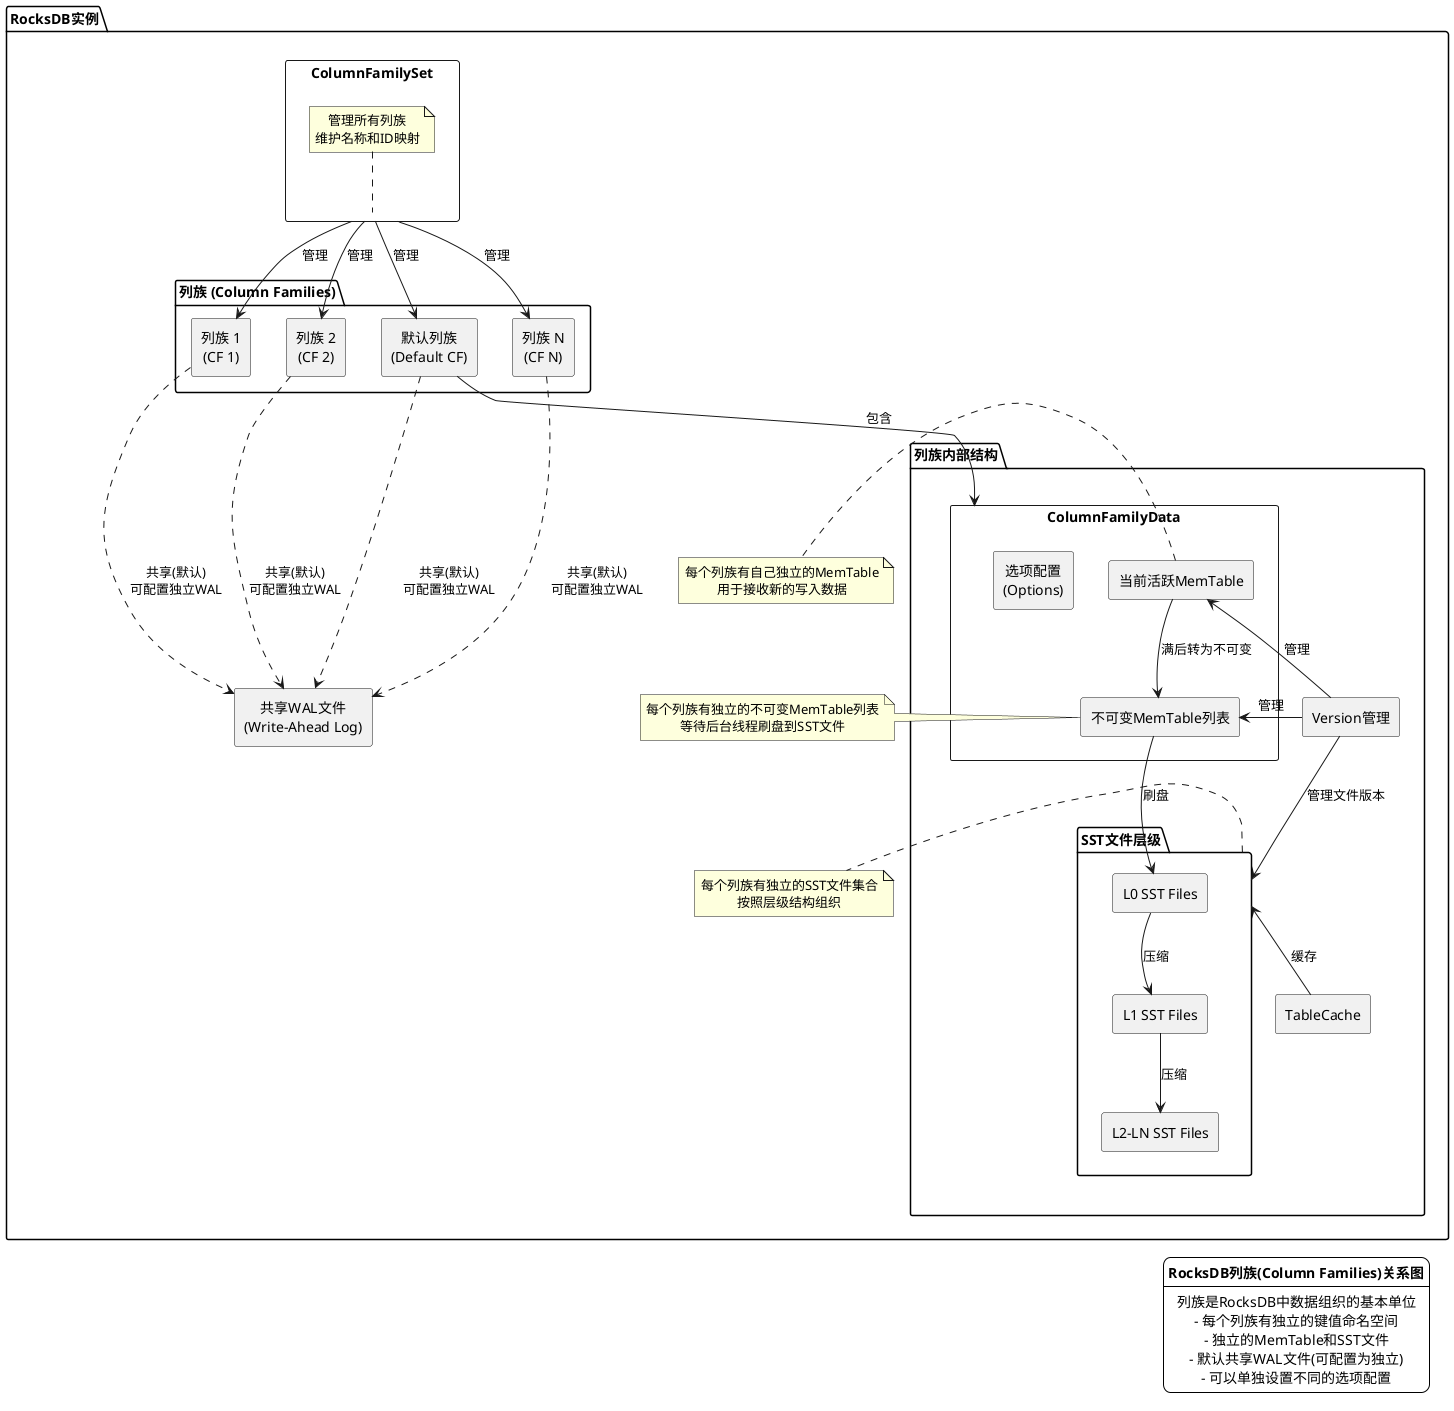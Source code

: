 @startuml RocksDB列族结构关系图
skinparam componentStyle rectangle
skinparam backgroundColor white
skinparam defaultTextAlignment center

package "RocksDB实例" as RocksDB {
  component "ColumnFamilySet" as CFSet {
    note top of CFSet: 管理所有列族\n维护名称和ID映射
  }
  
  package "列族 (Column Families)" as CFs {
    component "默认列族\n(Default CF)" as DefaultCF
    component "列族 1\n(CF 1)" as CF1 
    component "列族 2\n(CF 2)" as CF2
    component "列族 N\n(CF N)" as CFN
  }
  
  component "共享WAL文件\n(Write-Ahead Log)" as SharedWAL
  
  package "列族内部结构" as CFStructure {
    together {
      component "ColumnFamilyData" as CFData {
        component "选项配置\n(Options)" as CFOptions
        component "当前活跃MemTable" as MemTable
        component "不可变MemTable列表" as ImmMemTables
      }

      package "SST文件层级" as SST {
        component "L0 SST Files" as L0
        component "L1 SST Files" as L1
        component "L2-LN SST Files" as LN
      }
      
      component "TableCache" as TableCache
      component "Version管理" as VersionMgmt
    }
  }
  
  ' 连接关系
  CFSet -down-> DefaultCF: 管理
  CFSet -down-> CF1: 管理
  CFSet -down-> CF2: 管理
  CFSet -down-> CFN: 管理
  
  DefaultCF -down-> CFData: 包含
  CF1 -[hidden]-> CFData
  CF2 -[hidden]-> CFData
  CFN -[hidden]-> CFData
  
  DefaultCF -down..> SharedWAL: 共享(默认)\n可配置独立WAL
  CF1 -down..> SharedWAL: 共享(默认)\n可配置独立WAL
  CF2 -down..> SharedWAL: 共享(默认)\n可配置独立WAL
  CFN -down..> SharedWAL: 共享(默认)\n可配置独立WAL
  
  MemTable -down-> ImmMemTables: 满后转为不可变
  ImmMemTables -down-> L0: 刷盘
  
  L0 -down-> L1: 压缩
  L1 -down-> LN: 压缩
  
  VersionMgmt -right-> SST: 管理文件版本
  VersionMgmt -left-> MemTable: 管理
  VersionMgmt -left-> ImmMemTables: 管理
  TableCache -up-> SST: 缓存
  
  note right of MemTable
    每个列族有自己独立的MemTable
    用于接收新的写入数据
  end note
  
  note right of ImmMemTables
    每个列族有独立的不可变MemTable列表
    等待后台线程刷盘到SST文件
  end note
  
  note right of SST
    每个列族有独立的SST文件集合
    按照层级结构组织
  end note
}

legend right
  <b>RocksDB列族(Column Families)关系图</b>
  ----
  列族是RocksDB中数据组织的基本单位
  - 每个列族有独立的键值命名空间
  - 独立的MemTable和SST文件
  - 默认共享WAL文件(可配置为独立)
  - 可以单独设置不同的选项配置
endlegend

@enduml 